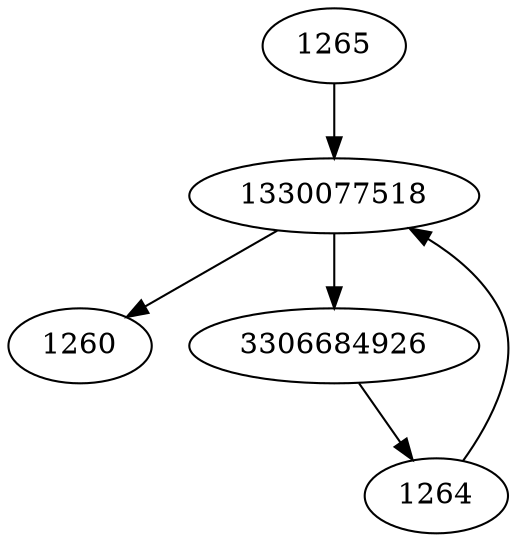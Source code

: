 strict digraph  {
1260;
1330077518;
1264;
1265;
3306684926;
1330077518 -> 1260;
1330077518 -> 3306684926;
1264 -> 1330077518;
1265 -> 1330077518;
3306684926 -> 1264;
}
